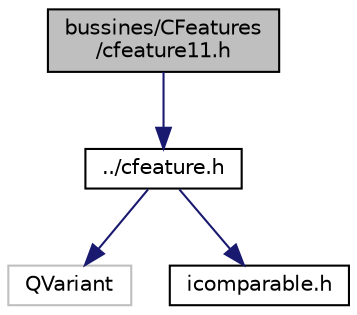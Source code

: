 digraph "bussines/CFeatures/cfeature11.h"
{
  edge [fontname="Helvetica",fontsize="10",labelfontname="Helvetica",labelfontsize="10"];
  node [fontname="Helvetica",fontsize="10",shape=record];
  Node1 [label="bussines/CFeatures\l/cfeature11.h",height=0.2,width=0.4,color="black", fillcolor="grey75", style="filled" fontcolor="black"];
  Node1 -> Node2 [color="midnightblue",fontsize="10",style="solid",fontname="Helvetica"];
  Node2 [label="../cfeature.h",height=0.2,width=0.4,color="black", fillcolor="white", style="filled",URL="$cfeature_8h.html"];
  Node2 -> Node3 [color="midnightblue",fontsize="10",style="solid",fontname="Helvetica"];
  Node3 [label="QVariant",height=0.2,width=0.4,color="grey75", fillcolor="white", style="filled"];
  Node2 -> Node4 [color="midnightblue",fontsize="10",style="solid",fontname="Helvetica"];
  Node4 [label="icomparable.h",height=0.2,width=0.4,color="black", fillcolor="white", style="filled",URL="$icomparable_8h.html"];
}
